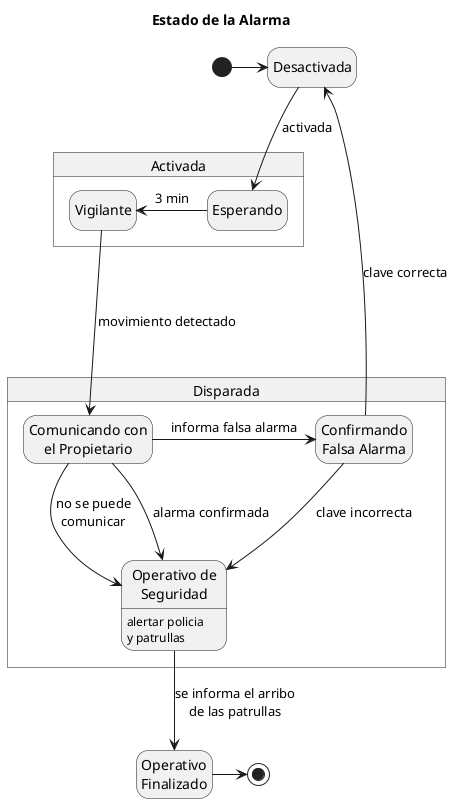 @startuml
skinparam monochrome true
skinparam style strictuml
hide empty description

title Estado de la Alarma

state "Desactivada" as D
state "Activada" as A {
  state "Esperando" as W
  state "Vigilante" as V
}

state "Disparada" as T {
  state "Comunicando con\nel Propietario" as C
  state "Confirmando\nFalsa Alarma" as F
  state "Operativo de\nSeguridad" as O : alertar policia\ny patrullas
}

state "Operativo\nFinalizado" as P
 
[*] -> D

D --> W : activada
V <- W : 3 min

V ---> C : movimiento detectado

C --> O : no se puede\ncomunicar
C --> O : alarma confirmada


C -> F : informa falsa alarma
C -[hidden]> F 

F -> O : clave incorrecta

F -> D : clave correcta 

O --> P : se informa el arribo\nde las patrullas
P -> [*]

@enduml

